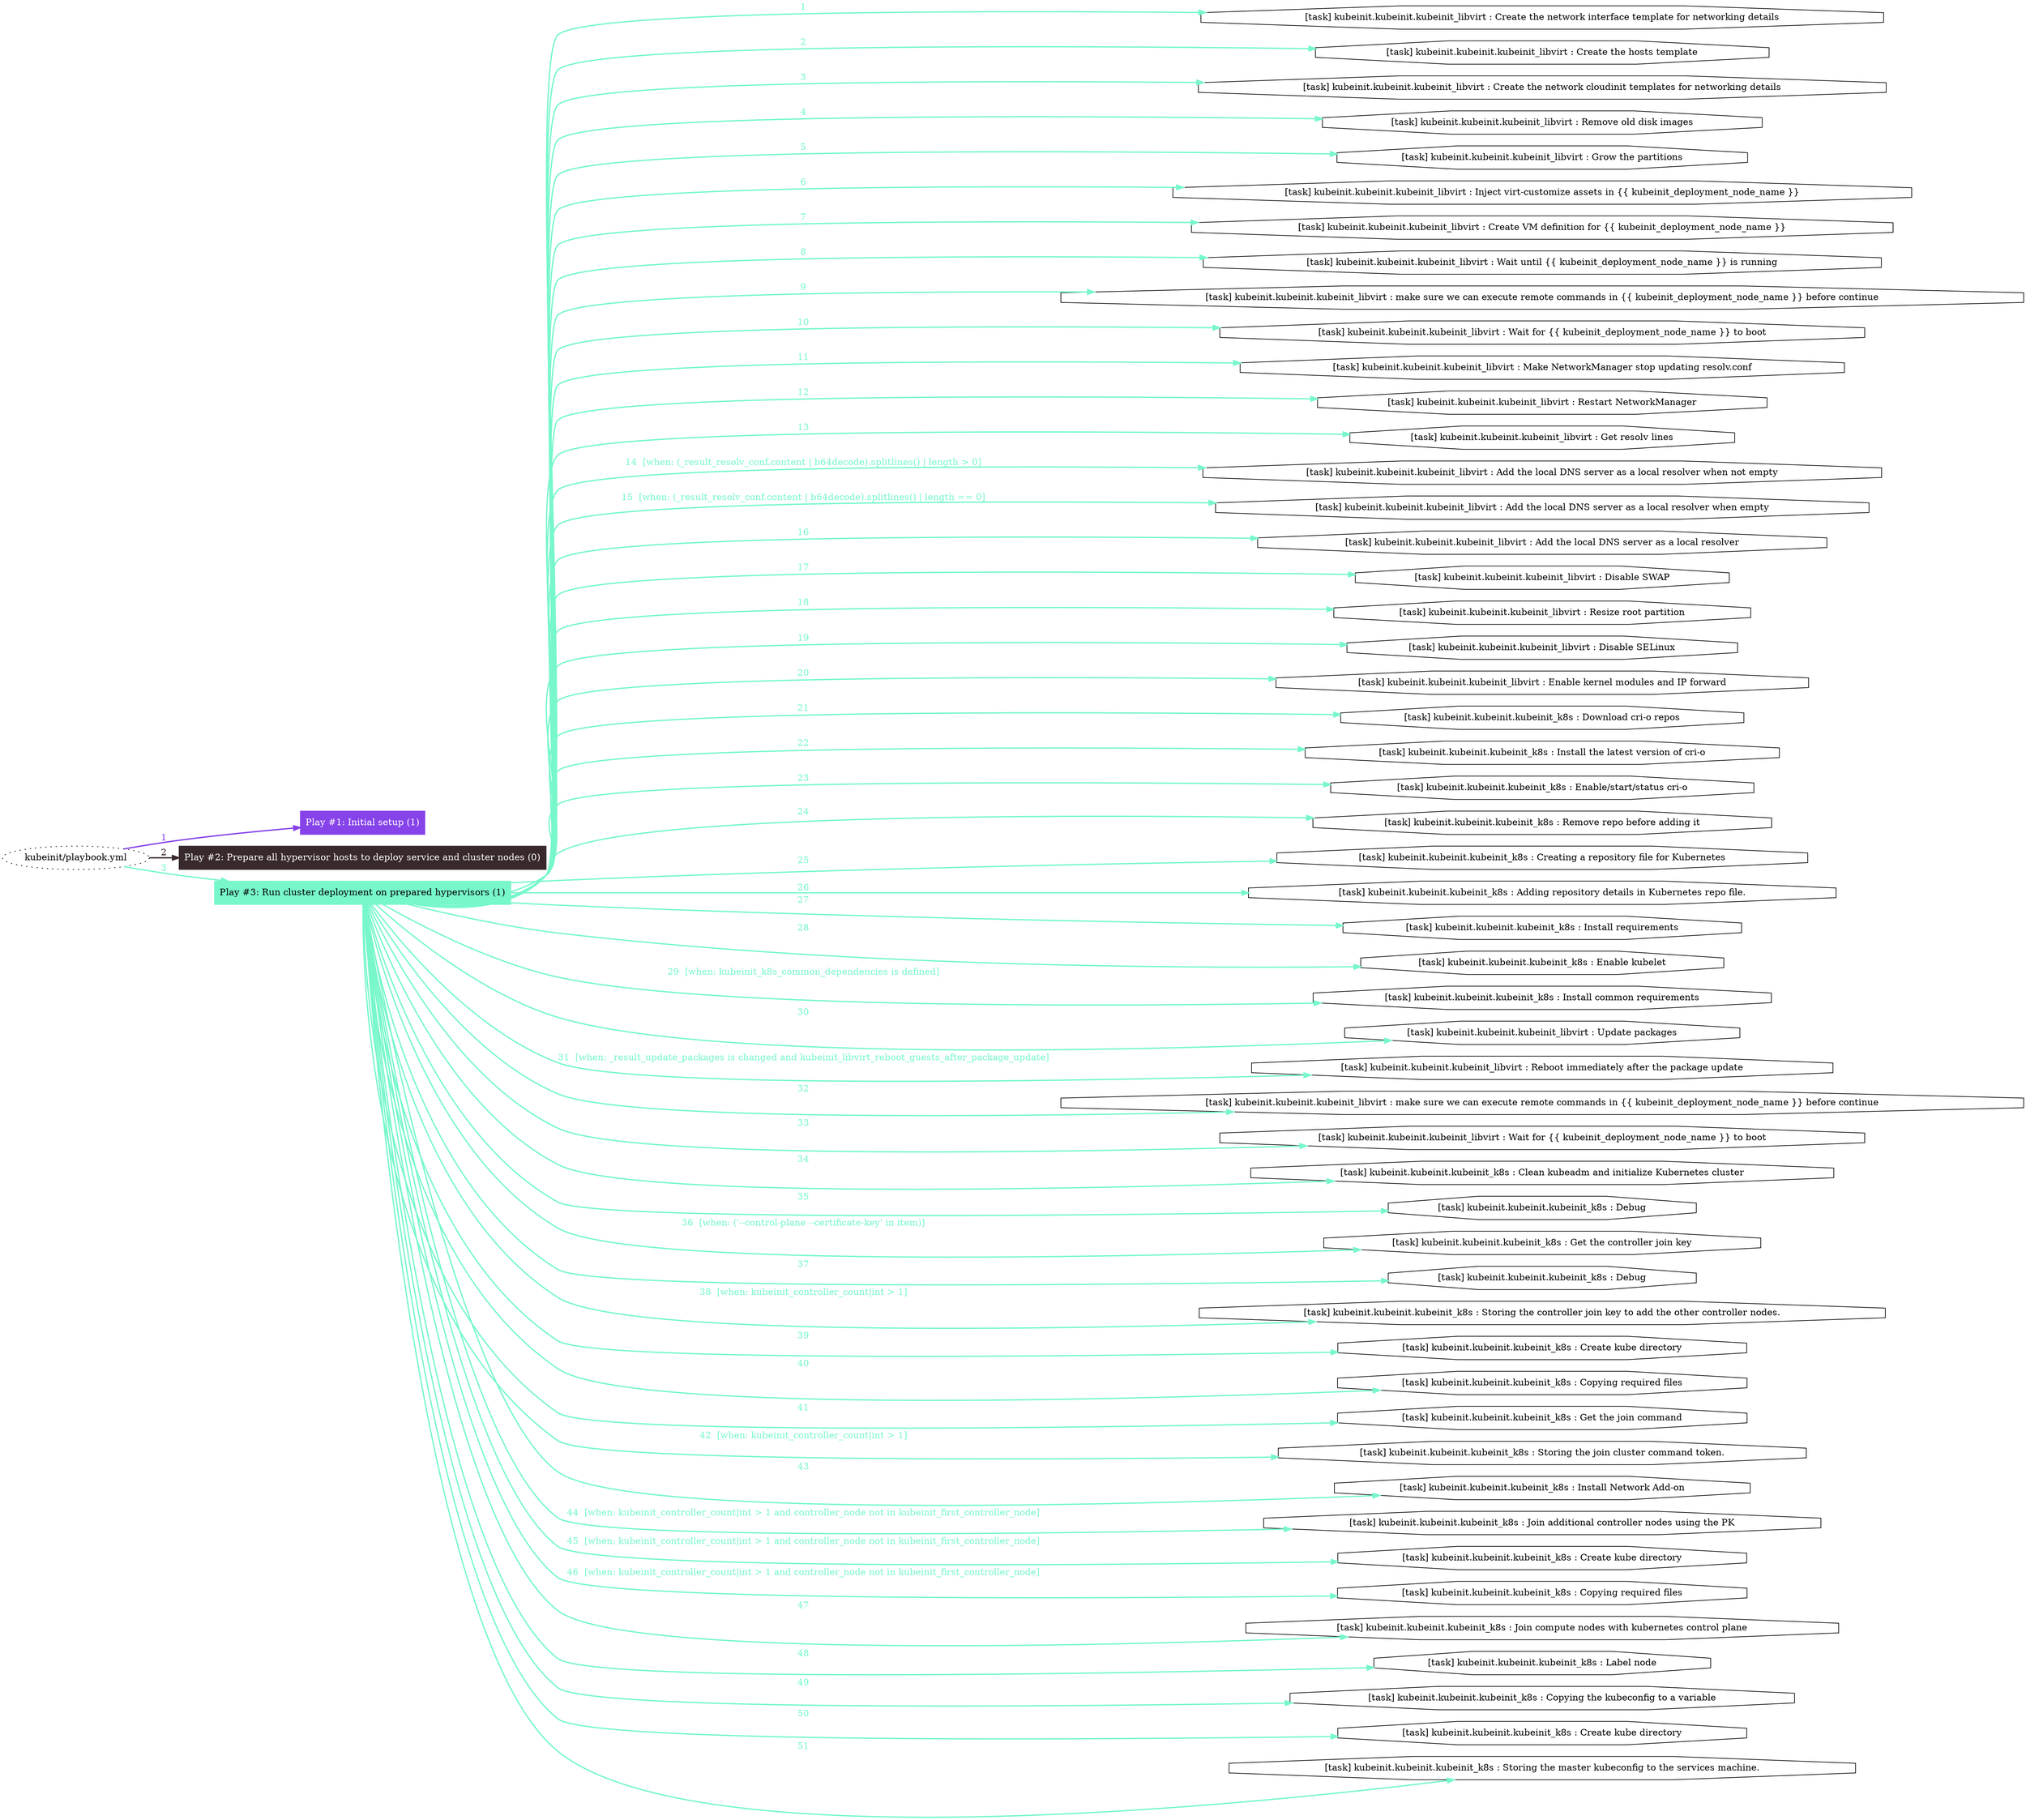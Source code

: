digraph "kubeinit/playbook.yml "{
	graph [concentrate=true ordering=in rankdir=LR ratio=fill]
	edge [esep=5 sep=10]
	"kubeinit/playbook.yml" [id=root_node style=dotted]
	subgraph "Play #1: Initial setup (1) "{
		"Play #1: Initial setup (1)" [color="#8643e9" fontcolor="#ffffff" id="play_b025d88d-b880-45c3-8de2-a867db086add" shape=box style=filled tooltip=localhost]
		"kubeinit/playbook.yml" -> "Play #1: Initial setup (1)" [label=1 color="#8643e9" fontcolor="#8643e9" id="edge_cbd89f0d-02fe-44d2-af6d-03564dc6fefd" style=bold]
	}
	subgraph "Play #2: Prepare all hypervisor hosts to deploy service and cluster nodes (0) "{
		"Play #2: Prepare all hypervisor hosts to deploy service and cluster nodes (0)" [color="#38292c" fontcolor="#ffffff" id="play_31768acb-a571-422f-af02-373f2036b901" shape=box style=filled tooltip=""]
		"kubeinit/playbook.yml" -> "Play #2: Prepare all hypervisor hosts to deploy service and cluster nodes (0)" [label=2 color="#38292c" fontcolor="#38292c" id="edge_c8a83797-89dc-4c87-b97c-846e25b4d0fc" style=bold]
	}
	subgraph "Play #3: Run cluster deployment on prepared hypervisors (1) "{
		"Play #3: Run cluster deployment on prepared hypervisors (1)" [color="#77f7ca" fontcolor="#000000" id="play_7d48edde-5651-45a0-acde-f35fc37f7b70" shape=box style=filled tooltip=localhost]
		"kubeinit/playbook.yml" -> "Play #3: Run cluster deployment on prepared hypervisors (1)" [label=3 color="#77f7ca" fontcolor="#77f7ca" id="edge_2a13f283-a48b-4aa2-bb16-e093ef024d6d" style=bold]
		"task_fccb4abc-72bd-485c-b5e8-8ed7f53f8f61" [label="[task] kubeinit.kubeinit.kubeinit_libvirt : Create the network interface template for networking details" id="task_fccb4abc-72bd-485c-b5e8-8ed7f53f8f61" shape=octagon tooltip="[task] kubeinit.kubeinit.kubeinit_libvirt : Create the network interface template for networking details"]
		"Play #3: Run cluster deployment on prepared hypervisors (1)" -> "task_fccb4abc-72bd-485c-b5e8-8ed7f53f8f61" [label=1 color="#77f7ca" fontcolor="#77f7ca" id="edge_7c1ed8d6-1503-411b-8710-5f98a3b045dd" style=bold]
		"task_432da7f9-ac51-4977-a946-3d437f53c3c0" [label="[task] kubeinit.kubeinit.kubeinit_libvirt : Create the hosts template" id="task_432da7f9-ac51-4977-a946-3d437f53c3c0" shape=octagon tooltip="[task] kubeinit.kubeinit.kubeinit_libvirt : Create the hosts template"]
		"Play #3: Run cluster deployment on prepared hypervisors (1)" -> "task_432da7f9-ac51-4977-a946-3d437f53c3c0" [label=2 color="#77f7ca" fontcolor="#77f7ca" id="edge_ac6f5d26-59a0-4de2-93fb-7df60901efab" style=bold]
		"task_5eaec1d1-a836-43fd-a94b-4d2654b1133f" [label="[task] kubeinit.kubeinit.kubeinit_libvirt : Create the network cloudinit templates for networking details" id="task_5eaec1d1-a836-43fd-a94b-4d2654b1133f" shape=octagon tooltip="[task] kubeinit.kubeinit.kubeinit_libvirt : Create the network cloudinit templates for networking details"]
		"Play #3: Run cluster deployment on prepared hypervisors (1)" -> "task_5eaec1d1-a836-43fd-a94b-4d2654b1133f" [label=3 color="#77f7ca" fontcolor="#77f7ca" id="edge_0354caa3-4bbf-4998-bd5a-f4e611306480" style=bold]
		"task_cf51ce1c-add2-48aa-aeb8-df95ef13a891" [label="[task] kubeinit.kubeinit.kubeinit_libvirt : Remove old disk images" id="task_cf51ce1c-add2-48aa-aeb8-df95ef13a891" shape=octagon tooltip="[task] kubeinit.kubeinit.kubeinit_libvirt : Remove old disk images"]
		"Play #3: Run cluster deployment on prepared hypervisors (1)" -> "task_cf51ce1c-add2-48aa-aeb8-df95ef13a891" [label=4 color="#77f7ca" fontcolor="#77f7ca" id="edge_e2b12414-1345-4108-87c0-e71e6530d9dd" style=bold]
		"task_0431ba63-4bde-4f0f-9ace-c92d235e833d" [label="[task] kubeinit.kubeinit.kubeinit_libvirt : Grow the partitions" id="task_0431ba63-4bde-4f0f-9ace-c92d235e833d" shape=octagon tooltip="[task] kubeinit.kubeinit.kubeinit_libvirt : Grow the partitions"]
		"Play #3: Run cluster deployment on prepared hypervisors (1)" -> "task_0431ba63-4bde-4f0f-9ace-c92d235e833d" [label=5 color="#77f7ca" fontcolor="#77f7ca" id="edge_7d3f4c85-18b0-4148-83e3-d0f748824376" style=bold]
		"task_e9f6858a-406d-49a4-b014-a0fb6ab39f36" [label="[task] kubeinit.kubeinit.kubeinit_libvirt : Inject virt-customize assets in {{ kubeinit_deployment_node_name }}" id="task_e9f6858a-406d-49a4-b014-a0fb6ab39f36" shape=octagon tooltip="[task] kubeinit.kubeinit.kubeinit_libvirt : Inject virt-customize assets in {{ kubeinit_deployment_node_name }}"]
		"Play #3: Run cluster deployment on prepared hypervisors (1)" -> "task_e9f6858a-406d-49a4-b014-a0fb6ab39f36" [label=6 color="#77f7ca" fontcolor="#77f7ca" id="edge_5aec57e1-7f1f-45d1-9dd4-9d9637ad8298" style=bold]
		"task_cca152a4-0403-43be-8e9c-827cc268f3c8" [label="[task] kubeinit.kubeinit.kubeinit_libvirt : Create VM definition for {{ kubeinit_deployment_node_name }}" id="task_cca152a4-0403-43be-8e9c-827cc268f3c8" shape=octagon tooltip="[task] kubeinit.kubeinit.kubeinit_libvirt : Create VM definition for {{ kubeinit_deployment_node_name }}"]
		"Play #3: Run cluster deployment on prepared hypervisors (1)" -> "task_cca152a4-0403-43be-8e9c-827cc268f3c8" [label=7 color="#77f7ca" fontcolor="#77f7ca" id="edge_ee8be739-d371-49ab-8be9-5b6f6054bacc" style=bold]
		"task_ac8dd750-a6d9-4633-b40f-74dcd45dadbb" [label="[task] kubeinit.kubeinit.kubeinit_libvirt : Wait until {{ kubeinit_deployment_node_name }} is running" id="task_ac8dd750-a6d9-4633-b40f-74dcd45dadbb" shape=octagon tooltip="[task] kubeinit.kubeinit.kubeinit_libvirt : Wait until {{ kubeinit_deployment_node_name }} is running"]
		"Play #3: Run cluster deployment on prepared hypervisors (1)" -> "task_ac8dd750-a6d9-4633-b40f-74dcd45dadbb" [label=8 color="#77f7ca" fontcolor="#77f7ca" id="edge_62198129-bd08-4ef5-ba5b-cf83a2d4b313" style=bold]
		"task_cfdfece8-9fd1-4665-ad2a-f0435806e0c1" [label="[task] kubeinit.kubeinit.kubeinit_libvirt : make sure we can execute remote commands in {{ kubeinit_deployment_node_name }} before continue" id="task_cfdfece8-9fd1-4665-ad2a-f0435806e0c1" shape=octagon tooltip="[task] kubeinit.kubeinit.kubeinit_libvirt : make sure we can execute remote commands in {{ kubeinit_deployment_node_name }} before continue"]
		"Play #3: Run cluster deployment on prepared hypervisors (1)" -> "task_cfdfece8-9fd1-4665-ad2a-f0435806e0c1" [label=9 color="#77f7ca" fontcolor="#77f7ca" id="edge_181620d7-44dd-463e-a7ea-877c4658b916" style=bold]
		"task_4d65bf8c-bd51-4cf8-9e4b-ccfc7861bc36" [label="[task] kubeinit.kubeinit.kubeinit_libvirt : Wait for {{ kubeinit_deployment_node_name }} to boot" id="task_4d65bf8c-bd51-4cf8-9e4b-ccfc7861bc36" shape=octagon tooltip="[task] kubeinit.kubeinit.kubeinit_libvirt : Wait for {{ kubeinit_deployment_node_name }} to boot"]
		"Play #3: Run cluster deployment on prepared hypervisors (1)" -> "task_4d65bf8c-bd51-4cf8-9e4b-ccfc7861bc36" [label=10 color="#77f7ca" fontcolor="#77f7ca" id="edge_92d2a271-c42e-463a-99b0-6785d0e017ba" style=bold]
		"task_485ae274-5201-4ef0-b3b7-0de4ea1b98f3" [label="[task] kubeinit.kubeinit.kubeinit_libvirt : Make NetworkManager stop updating resolv.conf" id="task_485ae274-5201-4ef0-b3b7-0de4ea1b98f3" shape=octagon tooltip="[task] kubeinit.kubeinit.kubeinit_libvirt : Make NetworkManager stop updating resolv.conf"]
		"Play #3: Run cluster deployment on prepared hypervisors (1)" -> "task_485ae274-5201-4ef0-b3b7-0de4ea1b98f3" [label=11 color="#77f7ca" fontcolor="#77f7ca" id="edge_4ebe6d13-de26-40ec-9ea4-c6b158d182dc" style=bold]
		"task_b9853345-e55d-4a9c-97a2-962a570b266d" [label="[task] kubeinit.kubeinit.kubeinit_libvirt : Restart NetworkManager" id="task_b9853345-e55d-4a9c-97a2-962a570b266d" shape=octagon tooltip="[task] kubeinit.kubeinit.kubeinit_libvirt : Restart NetworkManager"]
		"Play #3: Run cluster deployment on prepared hypervisors (1)" -> "task_b9853345-e55d-4a9c-97a2-962a570b266d" [label=12 color="#77f7ca" fontcolor="#77f7ca" id="edge_8746dbe7-1608-4021-afa1-f95f0ad3ace3" style=bold]
		"task_b729d173-41ba-4f2b-8eb5-5123045eeb03" [label="[task] kubeinit.kubeinit.kubeinit_libvirt : Get resolv lines" id="task_b729d173-41ba-4f2b-8eb5-5123045eeb03" shape=octagon tooltip="[task] kubeinit.kubeinit.kubeinit_libvirt : Get resolv lines"]
		"Play #3: Run cluster deployment on prepared hypervisors (1)" -> "task_b729d173-41ba-4f2b-8eb5-5123045eeb03" [label=13 color="#77f7ca" fontcolor="#77f7ca" id="edge_87d43a60-6926-4705-8045-cfb4b33afca5" style=bold]
		"task_6e4b936a-9d13-4cfa-be0f-c16f4eb303b6" [label="[task] kubeinit.kubeinit.kubeinit_libvirt : Add the local DNS server as a local resolver when not empty" id="task_6e4b936a-9d13-4cfa-be0f-c16f4eb303b6" shape=octagon tooltip="[task] kubeinit.kubeinit.kubeinit_libvirt : Add the local DNS server as a local resolver when not empty"]
		"Play #3: Run cluster deployment on prepared hypervisors (1)" -> "task_6e4b936a-9d13-4cfa-be0f-c16f4eb303b6" [label="14  [when: (_result_resolv_conf.content | b64decode).splitlines() | length > 0]" color="#77f7ca" fontcolor="#77f7ca" id="edge_ce2f3ac7-1612-4e28-b28d-ad5560e4a869" style=bold]
		"task_7578f224-883c-4d31-b3d4-43d63be5fe91" [label="[task] kubeinit.kubeinit.kubeinit_libvirt : Add the local DNS server as a local resolver when empty" id="task_7578f224-883c-4d31-b3d4-43d63be5fe91" shape=octagon tooltip="[task] kubeinit.kubeinit.kubeinit_libvirt : Add the local DNS server as a local resolver when empty"]
		"Play #3: Run cluster deployment on prepared hypervisors (1)" -> "task_7578f224-883c-4d31-b3d4-43d63be5fe91" [label="15  [when: (_result_resolv_conf.content | b64decode).splitlines() | length == 0]" color="#77f7ca" fontcolor="#77f7ca" id="edge_5d054599-dd8a-467f-b9ec-821092ca340e" style=bold]
		"task_2062f37a-3a5b-432a-9ac3-d8fcb63a6008" [label="[task] kubeinit.kubeinit.kubeinit_libvirt : Add the local DNS server as a local resolver" id="task_2062f37a-3a5b-432a-9ac3-d8fcb63a6008" shape=octagon tooltip="[task] kubeinit.kubeinit.kubeinit_libvirt : Add the local DNS server as a local resolver"]
		"Play #3: Run cluster deployment on prepared hypervisors (1)" -> "task_2062f37a-3a5b-432a-9ac3-d8fcb63a6008" [label=16 color="#77f7ca" fontcolor="#77f7ca" id="edge_d55da53b-5dee-477c-bb73-eafc74f72c3b" style=bold]
		"task_f899c04d-7393-4a48-bb6c-a6ce385c2c7d" [label="[task] kubeinit.kubeinit.kubeinit_libvirt : Disable SWAP" id="task_f899c04d-7393-4a48-bb6c-a6ce385c2c7d" shape=octagon tooltip="[task] kubeinit.kubeinit.kubeinit_libvirt : Disable SWAP"]
		"Play #3: Run cluster deployment on prepared hypervisors (1)" -> "task_f899c04d-7393-4a48-bb6c-a6ce385c2c7d" [label=17 color="#77f7ca" fontcolor="#77f7ca" id="edge_35bcbac8-8600-48a9-8be4-f67f38d6670c" style=bold]
		"task_5ba2ce4c-0aec-4d60-b127-fd984a65a2a5" [label="[task] kubeinit.kubeinit.kubeinit_libvirt : Resize root partition" id="task_5ba2ce4c-0aec-4d60-b127-fd984a65a2a5" shape=octagon tooltip="[task] kubeinit.kubeinit.kubeinit_libvirt : Resize root partition"]
		"Play #3: Run cluster deployment on prepared hypervisors (1)" -> "task_5ba2ce4c-0aec-4d60-b127-fd984a65a2a5" [label=18 color="#77f7ca" fontcolor="#77f7ca" id="edge_0804103a-e5b4-4c84-9786-1b2314814598" style=bold]
		"task_80483d04-34fc-4e21-b779-c02837fa2c0f" [label="[task] kubeinit.kubeinit.kubeinit_libvirt : Disable SELinux" id="task_80483d04-34fc-4e21-b779-c02837fa2c0f" shape=octagon tooltip="[task] kubeinit.kubeinit.kubeinit_libvirt : Disable SELinux"]
		"Play #3: Run cluster deployment on prepared hypervisors (1)" -> "task_80483d04-34fc-4e21-b779-c02837fa2c0f" [label=19 color="#77f7ca" fontcolor="#77f7ca" id="edge_fb25b39c-c1a0-48bb-b46b-2656bcb6021a" style=bold]
		"task_49734601-2f3f-43a3-8e39-143c43913f4e" [label="[task] kubeinit.kubeinit.kubeinit_libvirt : Enable kernel modules and IP forward" id="task_49734601-2f3f-43a3-8e39-143c43913f4e" shape=octagon tooltip="[task] kubeinit.kubeinit.kubeinit_libvirt : Enable kernel modules and IP forward"]
		"Play #3: Run cluster deployment on prepared hypervisors (1)" -> "task_49734601-2f3f-43a3-8e39-143c43913f4e" [label=20 color="#77f7ca" fontcolor="#77f7ca" id="edge_ce8eaaca-6d9b-47b3-bebb-67674e610bb2" style=bold]
		"task_f62fc8cd-e987-4e5b-8c48-b544488f07e3" [label="[task] kubeinit.kubeinit.kubeinit_k8s : Download cri-o repos" id="task_f62fc8cd-e987-4e5b-8c48-b544488f07e3" shape=octagon tooltip="[task] kubeinit.kubeinit.kubeinit_k8s : Download cri-o repos"]
		"Play #3: Run cluster deployment on prepared hypervisors (1)" -> "task_f62fc8cd-e987-4e5b-8c48-b544488f07e3" [label=21 color="#77f7ca" fontcolor="#77f7ca" id="edge_c522ecc0-ec4b-47e1-a633-c2baa9cdd4ca" style=bold]
		"task_bc6d2802-c56f-462d-bc70-f11b75d4ae2d" [label="[task] kubeinit.kubeinit.kubeinit_k8s : Install the latest version of cri-o" id="task_bc6d2802-c56f-462d-bc70-f11b75d4ae2d" shape=octagon tooltip="[task] kubeinit.kubeinit.kubeinit_k8s : Install the latest version of cri-o"]
		"Play #3: Run cluster deployment on prepared hypervisors (1)" -> "task_bc6d2802-c56f-462d-bc70-f11b75d4ae2d" [label=22 color="#77f7ca" fontcolor="#77f7ca" id="edge_8f3e95c4-dc8b-4025-a87e-aa348126b669" style=bold]
		"task_9baaf8ce-2e44-491f-bca6-a7d3d369b2c2" [label="[task] kubeinit.kubeinit.kubeinit_k8s : Enable/start/status cri-o" id="task_9baaf8ce-2e44-491f-bca6-a7d3d369b2c2" shape=octagon tooltip="[task] kubeinit.kubeinit.kubeinit_k8s : Enable/start/status cri-o"]
		"Play #3: Run cluster deployment on prepared hypervisors (1)" -> "task_9baaf8ce-2e44-491f-bca6-a7d3d369b2c2" [label=23 color="#77f7ca" fontcolor="#77f7ca" id="edge_edf055d6-2f51-4bc3-93b8-393fbf8afe45" style=bold]
		"task_395e9aae-4b8e-42bb-bbea-216193493784" [label="[task] kubeinit.kubeinit.kubeinit_k8s : Remove repo before adding it" id="task_395e9aae-4b8e-42bb-bbea-216193493784" shape=octagon tooltip="[task] kubeinit.kubeinit.kubeinit_k8s : Remove repo before adding it"]
		"Play #3: Run cluster deployment on prepared hypervisors (1)" -> "task_395e9aae-4b8e-42bb-bbea-216193493784" [label=24 color="#77f7ca" fontcolor="#77f7ca" id="edge_fa11ff8a-60c0-4cc0-b1a8-4065840577c0" style=bold]
		"task_593903ad-5f14-4aac-b5a9-ba420a301c6d" [label="[task] kubeinit.kubeinit.kubeinit_k8s : Creating a repository file for Kubernetes" id="task_593903ad-5f14-4aac-b5a9-ba420a301c6d" shape=octagon tooltip="[task] kubeinit.kubeinit.kubeinit_k8s : Creating a repository file for Kubernetes"]
		"Play #3: Run cluster deployment on prepared hypervisors (1)" -> "task_593903ad-5f14-4aac-b5a9-ba420a301c6d" [label=25 color="#77f7ca" fontcolor="#77f7ca" id="edge_2861d838-dcb8-438d-9568-f0d5cac42320" style=bold]
		"task_2fc76c5a-fd3c-4162-b730-8bec0f359a38" [label="[task] kubeinit.kubeinit.kubeinit_k8s : Adding repository details in Kubernetes repo file." id="task_2fc76c5a-fd3c-4162-b730-8bec0f359a38" shape=octagon tooltip="[task] kubeinit.kubeinit.kubeinit_k8s : Adding repository details in Kubernetes repo file."]
		"Play #3: Run cluster deployment on prepared hypervisors (1)" -> "task_2fc76c5a-fd3c-4162-b730-8bec0f359a38" [label=26 color="#77f7ca" fontcolor="#77f7ca" id="edge_f92e3cb5-be40-48e7-895b-e1c76213ecb1" style=bold]
		"task_277e36f3-d561-465f-8b8f-0adf5ed65bb8" [label="[task] kubeinit.kubeinit.kubeinit_k8s : Install requirements" id="task_277e36f3-d561-465f-8b8f-0adf5ed65bb8" shape=octagon tooltip="[task] kubeinit.kubeinit.kubeinit_k8s : Install requirements"]
		"Play #3: Run cluster deployment on prepared hypervisors (1)" -> "task_277e36f3-d561-465f-8b8f-0adf5ed65bb8" [label=27 color="#77f7ca" fontcolor="#77f7ca" id="edge_d43d120e-4e88-4286-9cb4-c2529a5d9d88" style=bold]
		"task_546fc271-e095-4548-b848-f32b094880ce" [label="[task] kubeinit.kubeinit.kubeinit_k8s : Enable kubelet" id="task_546fc271-e095-4548-b848-f32b094880ce" shape=octagon tooltip="[task] kubeinit.kubeinit.kubeinit_k8s : Enable kubelet"]
		"Play #3: Run cluster deployment on prepared hypervisors (1)" -> "task_546fc271-e095-4548-b848-f32b094880ce" [label=28 color="#77f7ca" fontcolor="#77f7ca" id="edge_ee9220a8-20d5-4c84-86ae-03078d0120e1" style=bold]
		"task_8b0eae24-fc81-409f-956b-9fa20b1facc0" [label="[task] kubeinit.kubeinit.kubeinit_k8s : Install common requirements" id="task_8b0eae24-fc81-409f-956b-9fa20b1facc0" shape=octagon tooltip="[task] kubeinit.kubeinit.kubeinit_k8s : Install common requirements"]
		"Play #3: Run cluster deployment on prepared hypervisors (1)" -> "task_8b0eae24-fc81-409f-956b-9fa20b1facc0" [label="29  [when: kubeinit_k8s_common_dependencies is defined]" color="#77f7ca" fontcolor="#77f7ca" id="edge_23ac158f-ee15-458f-bdab-1562afb2ceeb" style=bold]
		"task_560b536f-3780-418c-86f3-9d3e60471e09" [label="[task] kubeinit.kubeinit.kubeinit_libvirt : Update packages" id="task_560b536f-3780-418c-86f3-9d3e60471e09" shape=octagon tooltip="[task] kubeinit.kubeinit.kubeinit_libvirt : Update packages"]
		"Play #3: Run cluster deployment on prepared hypervisors (1)" -> "task_560b536f-3780-418c-86f3-9d3e60471e09" [label=30 color="#77f7ca" fontcolor="#77f7ca" id="edge_4cf7cd70-327f-4910-a11f-4fd796ddfe9d" style=bold]
		"task_0a8130bc-5c60-483a-bad3-0be018264a89" [label="[task] kubeinit.kubeinit.kubeinit_libvirt : Reboot immediately after the package update" id="task_0a8130bc-5c60-483a-bad3-0be018264a89" shape=octagon tooltip="[task] kubeinit.kubeinit.kubeinit_libvirt : Reboot immediately after the package update"]
		"Play #3: Run cluster deployment on prepared hypervisors (1)" -> "task_0a8130bc-5c60-483a-bad3-0be018264a89" [label="31  [when: _result_update_packages is changed and kubeinit_libvirt_reboot_guests_after_package_update]" color="#77f7ca" fontcolor="#77f7ca" id="edge_11b7cde9-68a1-4fd9-b8a5-4287efb77947" style=bold]
		"task_5eb27798-8966-47e4-9b55-5ff0893c09b5" [label="[task] kubeinit.kubeinit.kubeinit_libvirt : make sure we can execute remote commands in {{ kubeinit_deployment_node_name }} before continue" id="task_5eb27798-8966-47e4-9b55-5ff0893c09b5" shape=octagon tooltip="[task] kubeinit.kubeinit.kubeinit_libvirt : make sure we can execute remote commands in {{ kubeinit_deployment_node_name }} before continue"]
		"Play #3: Run cluster deployment on prepared hypervisors (1)" -> "task_5eb27798-8966-47e4-9b55-5ff0893c09b5" [label=32 color="#77f7ca" fontcolor="#77f7ca" id="edge_7b5693cc-c2e2-4472-9239-340d8fa2af5e" style=bold]
		"task_fc27d75d-dac4-4196-ada0-f51d502bea48" [label="[task] kubeinit.kubeinit.kubeinit_libvirt : Wait for {{ kubeinit_deployment_node_name }} to boot" id="task_fc27d75d-dac4-4196-ada0-f51d502bea48" shape=octagon tooltip="[task] kubeinit.kubeinit.kubeinit_libvirt : Wait for {{ kubeinit_deployment_node_name }} to boot"]
		"Play #3: Run cluster deployment on prepared hypervisors (1)" -> "task_fc27d75d-dac4-4196-ada0-f51d502bea48" [label=33 color="#77f7ca" fontcolor="#77f7ca" id="edge_4f42e998-bb15-414c-a364-6b17f97843a8" style=bold]
		"task_525a80ee-e465-461a-ad77-067d72116ec5" [label="[task] kubeinit.kubeinit.kubeinit_k8s : Clean kubeadm and initialize Kubernetes cluster" id="task_525a80ee-e465-461a-ad77-067d72116ec5" shape=octagon tooltip="[task] kubeinit.kubeinit.kubeinit_k8s : Clean kubeadm and initialize Kubernetes cluster"]
		"Play #3: Run cluster deployment on prepared hypervisors (1)" -> "task_525a80ee-e465-461a-ad77-067d72116ec5" [label=34 color="#77f7ca" fontcolor="#77f7ca" id="edge_8988007d-6f99-46a3-bd86-401cc3fc62d2" style=bold]
		"task_0e613d12-a9b1-42f1-a508-25aac212d9e2" [label="[task] kubeinit.kubeinit.kubeinit_k8s : Debug" id="task_0e613d12-a9b1-42f1-a508-25aac212d9e2" shape=octagon tooltip="[task] kubeinit.kubeinit.kubeinit_k8s : Debug"]
		"Play #3: Run cluster deployment on prepared hypervisors (1)" -> "task_0e613d12-a9b1-42f1-a508-25aac212d9e2" [label=35 color="#77f7ca" fontcolor="#77f7ca" id="edge_83c67f60-08c2-4ce7-bb7a-2460a77c9539" style=bold]
		"task_73c93a89-d95b-4100-ac0a-a4669a3e8531" [label="[task] kubeinit.kubeinit.kubeinit_k8s : Get the controller join key" id="task_73c93a89-d95b-4100-ac0a-a4669a3e8531" shape=octagon tooltip="[task] kubeinit.kubeinit.kubeinit_k8s : Get the controller join key"]
		"Play #3: Run cluster deployment on prepared hypervisors (1)" -> "task_73c93a89-d95b-4100-ac0a-a4669a3e8531" [label="36  [when: ('--control-plane --certificate-key' in item)]" color="#77f7ca" fontcolor="#77f7ca" id="edge_9c771d1e-13a1-4994-b7a1-3a68e3f2b0fa" style=bold]
		"task_497d44c7-1aa8-4bdb-8212-32ae52d886d6" [label="[task] kubeinit.kubeinit.kubeinit_k8s : Debug" id="task_497d44c7-1aa8-4bdb-8212-32ae52d886d6" shape=octagon tooltip="[task] kubeinit.kubeinit.kubeinit_k8s : Debug"]
		"Play #3: Run cluster deployment on prepared hypervisors (1)" -> "task_497d44c7-1aa8-4bdb-8212-32ae52d886d6" [label=37 color="#77f7ca" fontcolor="#77f7ca" id="edge_5bb00890-59be-4443-a7fa-73b4e1f5ba06" style=bold]
		"task_7846b621-d701-46b5-b7a2-34c59f538a79" [label="[task] kubeinit.kubeinit.kubeinit_k8s : Storing the controller join key to add the other controller nodes." id="task_7846b621-d701-46b5-b7a2-34c59f538a79" shape=octagon tooltip="[task] kubeinit.kubeinit.kubeinit_k8s : Storing the controller join key to add the other controller nodes."]
		"Play #3: Run cluster deployment on prepared hypervisors (1)" -> "task_7846b621-d701-46b5-b7a2-34c59f538a79" [label="38  [when: kubeinit_controller_count|int > 1]" color="#77f7ca" fontcolor="#77f7ca" id="edge_6f7ffcdd-5213-4f77-aa47-639364ffe9be" style=bold]
		"task_e22b9932-0f59-46f3-bf53-eb71b72bf5a2" [label="[task] kubeinit.kubeinit.kubeinit_k8s : Create kube directory" id="task_e22b9932-0f59-46f3-bf53-eb71b72bf5a2" shape=octagon tooltip="[task] kubeinit.kubeinit.kubeinit_k8s : Create kube directory"]
		"Play #3: Run cluster deployment on prepared hypervisors (1)" -> "task_e22b9932-0f59-46f3-bf53-eb71b72bf5a2" [label=39 color="#77f7ca" fontcolor="#77f7ca" id="edge_e68faaac-4773-4c3e-bc1b-69ff4952891a" style=bold]
		"task_874664de-d470-4838-a0f9-64143a189dd5" [label="[task] kubeinit.kubeinit.kubeinit_k8s : Copying required files" id="task_874664de-d470-4838-a0f9-64143a189dd5" shape=octagon tooltip="[task] kubeinit.kubeinit.kubeinit_k8s : Copying required files"]
		"Play #3: Run cluster deployment on prepared hypervisors (1)" -> "task_874664de-d470-4838-a0f9-64143a189dd5" [label=40 color="#77f7ca" fontcolor="#77f7ca" id="edge_6a4d5aa3-4a4c-44e1-9654-7cfb5f7fa142" style=bold]
		"task_69db3a31-68e4-46cd-8b33-eea98a9ac88d" [label="[task] kubeinit.kubeinit.kubeinit_k8s : Get the join command" id="task_69db3a31-68e4-46cd-8b33-eea98a9ac88d" shape=octagon tooltip="[task] kubeinit.kubeinit.kubeinit_k8s : Get the join command"]
		"Play #3: Run cluster deployment on prepared hypervisors (1)" -> "task_69db3a31-68e4-46cd-8b33-eea98a9ac88d" [label=41 color="#77f7ca" fontcolor="#77f7ca" id="edge_eec69ab4-1b3f-41af-bdfc-9dd22ff17415" style=bold]
		"task_fec2f0d7-7e33-47ee-9dff-768c068b4297" [label="[task] kubeinit.kubeinit.kubeinit_k8s : Storing the join cluster command token." id="task_fec2f0d7-7e33-47ee-9dff-768c068b4297" shape=octagon tooltip="[task] kubeinit.kubeinit.kubeinit_k8s : Storing the join cluster command token."]
		"Play #3: Run cluster deployment on prepared hypervisors (1)" -> "task_fec2f0d7-7e33-47ee-9dff-768c068b4297" [label="42  [when: kubeinit_controller_count|int > 1]" color="#77f7ca" fontcolor="#77f7ca" id="edge_2d6fc4e8-7053-4f81-94ec-215b71efdf33" style=bold]
		"task_9f4974d1-362a-4f9b-a159-8d4ef9a6ad85" [label="[task] kubeinit.kubeinit.kubeinit_k8s : Install Network Add-on" id="task_9f4974d1-362a-4f9b-a159-8d4ef9a6ad85" shape=octagon tooltip="[task] kubeinit.kubeinit.kubeinit_k8s : Install Network Add-on"]
		"Play #3: Run cluster deployment on prepared hypervisors (1)" -> "task_9f4974d1-362a-4f9b-a159-8d4ef9a6ad85" [label=43 color="#77f7ca" fontcolor="#77f7ca" id="edge_ed7ba47f-0dcd-413c-8d1c-a599245f20a5" style=bold]
		"task_ce6acf2c-73b8-4a92-855d-486315f82378" [label="[task] kubeinit.kubeinit.kubeinit_k8s : Join additional controller nodes using the PK" id="task_ce6acf2c-73b8-4a92-855d-486315f82378" shape=octagon tooltip="[task] kubeinit.kubeinit.kubeinit_k8s : Join additional controller nodes using the PK"]
		"Play #3: Run cluster deployment on prepared hypervisors (1)" -> "task_ce6acf2c-73b8-4a92-855d-486315f82378" [label="44  [when: kubeinit_controller_count|int > 1 and controller_node not in kubeinit_first_controller_node]" color="#77f7ca" fontcolor="#77f7ca" id="edge_6a0ba230-31a0-4c1c-9f55-85b13e3dc83e" style=bold]
		"task_16078b4f-01da-4cf3-819b-5b270ff6a30c" [label="[task] kubeinit.kubeinit.kubeinit_k8s : Create kube directory" id="task_16078b4f-01da-4cf3-819b-5b270ff6a30c" shape=octagon tooltip="[task] kubeinit.kubeinit.kubeinit_k8s : Create kube directory"]
		"Play #3: Run cluster deployment on prepared hypervisors (1)" -> "task_16078b4f-01da-4cf3-819b-5b270ff6a30c" [label="45  [when: kubeinit_controller_count|int > 1 and controller_node not in kubeinit_first_controller_node]" color="#77f7ca" fontcolor="#77f7ca" id="edge_18a97b70-6431-4db5-ab0f-8842a243230d" style=bold]
		"task_e05a4698-1748-4304-9f72-00aba75cc92b" [label="[task] kubeinit.kubeinit.kubeinit_k8s : Copying required files" id="task_e05a4698-1748-4304-9f72-00aba75cc92b" shape=octagon tooltip="[task] kubeinit.kubeinit.kubeinit_k8s : Copying required files"]
		"Play #3: Run cluster deployment on prepared hypervisors (1)" -> "task_e05a4698-1748-4304-9f72-00aba75cc92b" [label="46  [when: kubeinit_controller_count|int > 1 and controller_node not in kubeinit_first_controller_node]" color="#77f7ca" fontcolor="#77f7ca" id="edge_f6b7cd1c-01df-4d34-a30e-a92e4c85291d" style=bold]
		"task_f7aac23e-80ee-4ce6-867a-ee255a41b7a9" [label="[task] kubeinit.kubeinit.kubeinit_k8s : Join compute nodes with kubernetes control plane" id="task_f7aac23e-80ee-4ce6-867a-ee255a41b7a9" shape=octagon tooltip="[task] kubeinit.kubeinit.kubeinit_k8s : Join compute nodes with kubernetes control plane"]
		"Play #3: Run cluster deployment on prepared hypervisors (1)" -> "task_f7aac23e-80ee-4ce6-867a-ee255a41b7a9" [label=47 color="#77f7ca" fontcolor="#77f7ca" id="edge_2932c7ba-5e14-441e-abff-5af9b2dd3861" style=bold]
		"task_2b5c4066-fb9e-4298-9ad7-0bd09d85cd9a" [label="[task] kubeinit.kubeinit.kubeinit_k8s : Label node" id="task_2b5c4066-fb9e-4298-9ad7-0bd09d85cd9a" shape=octagon tooltip="[task] kubeinit.kubeinit.kubeinit_k8s : Label node"]
		"Play #3: Run cluster deployment on prepared hypervisors (1)" -> "task_2b5c4066-fb9e-4298-9ad7-0bd09d85cd9a" [label=48 color="#77f7ca" fontcolor="#77f7ca" id="edge_e2a31864-3cc5-4f01-bc77-641c4fb99225" style=bold]
		"task_2993d56b-225c-4aa2-8dda-0e6d24347fcd" [label="[task] kubeinit.kubeinit.kubeinit_k8s : Copying the kubeconfig to a variable" id="task_2993d56b-225c-4aa2-8dda-0e6d24347fcd" shape=octagon tooltip="[task] kubeinit.kubeinit.kubeinit_k8s : Copying the kubeconfig to a variable"]
		"Play #3: Run cluster deployment on prepared hypervisors (1)" -> "task_2993d56b-225c-4aa2-8dda-0e6d24347fcd" [label=49 color="#77f7ca" fontcolor="#77f7ca" id="edge_5638cc23-f84d-4294-af61-cad75800d578" style=bold]
		"task_604ecfb0-c2d4-43f7-a30e-c1c8eab73d87" [label="[task] kubeinit.kubeinit.kubeinit_k8s : Create kube directory" id="task_604ecfb0-c2d4-43f7-a30e-c1c8eab73d87" shape=octagon tooltip="[task] kubeinit.kubeinit.kubeinit_k8s : Create kube directory"]
		"Play #3: Run cluster deployment on prepared hypervisors (1)" -> "task_604ecfb0-c2d4-43f7-a30e-c1c8eab73d87" [label=50 color="#77f7ca" fontcolor="#77f7ca" id="edge_01656b2a-597f-4e63-b508-bef1628edef8" style=bold]
		"task_74d80d07-d2bb-4105-83c9-d0a4e01125f6" [label="[task] kubeinit.kubeinit.kubeinit_k8s : Storing the master kubeconfig to the services machine." id="task_74d80d07-d2bb-4105-83c9-d0a4e01125f6" shape=octagon tooltip="[task] kubeinit.kubeinit.kubeinit_k8s : Storing the master kubeconfig to the services machine."]
		"Play #3: Run cluster deployment on prepared hypervisors (1)" -> "task_74d80d07-d2bb-4105-83c9-d0a4e01125f6" [label=51 color="#77f7ca" fontcolor="#77f7ca" id="edge_3db9a8a4-474b-4bdc-843d-659b904cf0ab" style=bold]
	}
}
